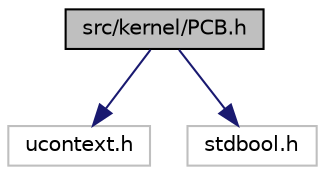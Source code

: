 digraph "src/kernel/PCB.h"
{
 // LATEX_PDF_SIZE
  edge [fontname="Helvetica",fontsize="10",labelfontname="Helvetica",labelfontsize="10"];
  node [fontname="Helvetica",fontsize="10",shape=record];
  Node1 [label="src/kernel/PCB.h",height=0.2,width=0.4,color="black", fillcolor="grey75", style="filled", fontcolor="black",tooltip="Header file for Process Control Block (PCB) related definitions and functions."];
  Node1 -> Node2 [color="midnightblue",fontsize="10",style="solid"];
  Node2 [label="ucontext.h",height=0.2,width=0.4,color="grey75", fillcolor="white", style="filled",tooltip=" "];
  Node1 -> Node3 [color="midnightblue",fontsize="10",style="solid"];
  Node3 [label="stdbool.h",height=0.2,width=0.4,color="grey75", fillcolor="white", style="filled",tooltip=" "];
}
